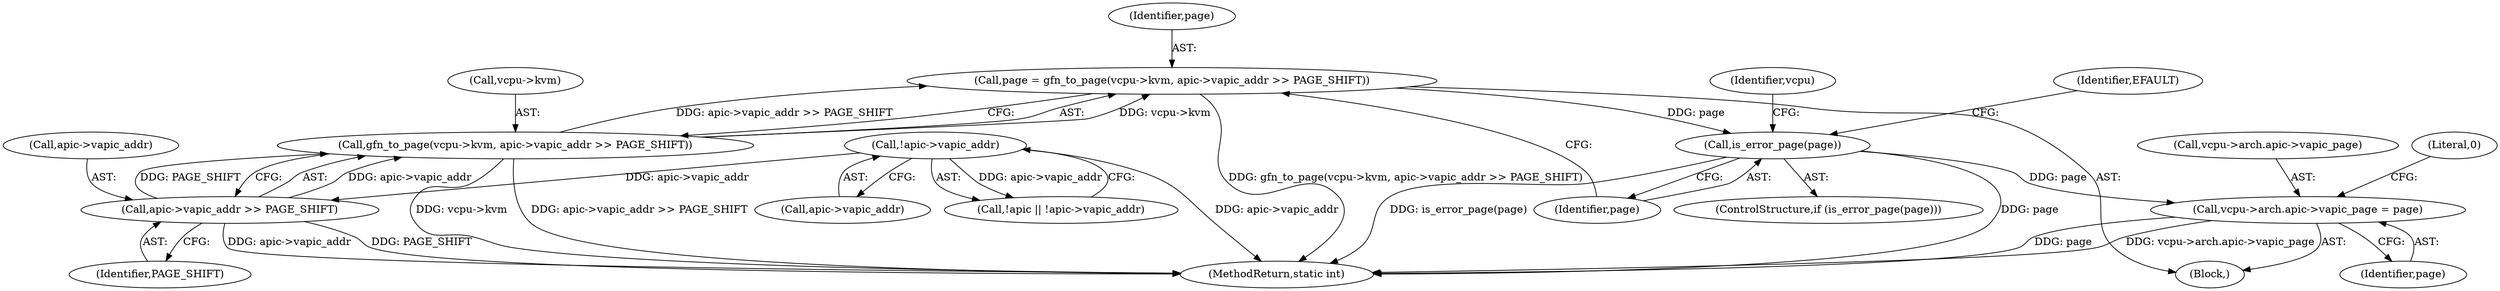 digraph "1_linux_fda4e2e85589191b123d31cdc21fd33ee70f50fd_4@pointer" {
"1000139" [label="(Call,vcpu->arch.apic->vapic_page = page)"];
"1000134" [label="(Call,is_error_page(page))"];
"1000122" [label="(Call,page = gfn_to_page(vcpu->kvm, apic->vapic_addr >> PAGE_SHIFT))"];
"1000124" [label="(Call,gfn_to_page(vcpu->kvm, apic->vapic_addr >> PAGE_SHIFT))"];
"1000128" [label="(Call,apic->vapic_addr >> PAGE_SHIFT)"];
"1000116" [label="(Call,!apic->vapic_addr)"];
"1000128" [label="(Call,apic->vapic_addr >> PAGE_SHIFT)"];
"1000113" [label="(Call,!apic || !apic->vapic_addr)"];
"1000147" [label="(Identifier,page)"];
"1000116" [label="(Call,!apic->vapic_addr)"];
"1000124" [label="(Call,gfn_to_page(vcpu->kvm, apic->vapic_addr >> PAGE_SHIFT))"];
"1000123" [label="(Identifier,page)"];
"1000122" [label="(Call,page = gfn_to_page(vcpu->kvm, apic->vapic_addr >> PAGE_SHIFT))"];
"1000133" [label="(ControlStructure,if (is_error_page(page)))"];
"1000102" [label="(Block,)"];
"1000132" [label="(Identifier,PAGE_SHIFT)"];
"1000139" [label="(Call,vcpu->arch.apic->vapic_page = page)"];
"1000140" [label="(Call,vcpu->arch.apic->vapic_page)"];
"1000149" [label="(Literal,0)"];
"1000134" [label="(Call,is_error_page(page))"];
"1000117" [label="(Call,apic->vapic_addr)"];
"1000143" [label="(Identifier,vcpu)"];
"1000129" [label="(Call,apic->vapic_addr)"];
"1000150" [label="(MethodReturn,static int)"];
"1000135" [label="(Identifier,page)"];
"1000125" [label="(Call,vcpu->kvm)"];
"1000138" [label="(Identifier,EFAULT)"];
"1000139" -> "1000102"  [label="AST: "];
"1000139" -> "1000147"  [label="CFG: "];
"1000140" -> "1000139"  [label="AST: "];
"1000147" -> "1000139"  [label="AST: "];
"1000149" -> "1000139"  [label="CFG: "];
"1000139" -> "1000150"  [label="DDG: vcpu->arch.apic->vapic_page"];
"1000139" -> "1000150"  [label="DDG: page"];
"1000134" -> "1000139"  [label="DDG: page"];
"1000134" -> "1000133"  [label="AST: "];
"1000134" -> "1000135"  [label="CFG: "];
"1000135" -> "1000134"  [label="AST: "];
"1000138" -> "1000134"  [label="CFG: "];
"1000143" -> "1000134"  [label="CFG: "];
"1000134" -> "1000150"  [label="DDG: is_error_page(page)"];
"1000134" -> "1000150"  [label="DDG: page"];
"1000122" -> "1000134"  [label="DDG: page"];
"1000122" -> "1000102"  [label="AST: "];
"1000122" -> "1000124"  [label="CFG: "];
"1000123" -> "1000122"  [label="AST: "];
"1000124" -> "1000122"  [label="AST: "];
"1000135" -> "1000122"  [label="CFG: "];
"1000122" -> "1000150"  [label="DDG: gfn_to_page(vcpu->kvm, apic->vapic_addr >> PAGE_SHIFT)"];
"1000124" -> "1000122"  [label="DDG: vcpu->kvm"];
"1000124" -> "1000122"  [label="DDG: apic->vapic_addr >> PAGE_SHIFT"];
"1000124" -> "1000128"  [label="CFG: "];
"1000125" -> "1000124"  [label="AST: "];
"1000128" -> "1000124"  [label="AST: "];
"1000124" -> "1000150"  [label="DDG: vcpu->kvm"];
"1000124" -> "1000150"  [label="DDG: apic->vapic_addr >> PAGE_SHIFT"];
"1000128" -> "1000124"  [label="DDG: apic->vapic_addr"];
"1000128" -> "1000124"  [label="DDG: PAGE_SHIFT"];
"1000128" -> "1000132"  [label="CFG: "];
"1000129" -> "1000128"  [label="AST: "];
"1000132" -> "1000128"  [label="AST: "];
"1000128" -> "1000150"  [label="DDG: PAGE_SHIFT"];
"1000128" -> "1000150"  [label="DDG: apic->vapic_addr"];
"1000116" -> "1000128"  [label="DDG: apic->vapic_addr"];
"1000116" -> "1000113"  [label="AST: "];
"1000116" -> "1000117"  [label="CFG: "];
"1000117" -> "1000116"  [label="AST: "];
"1000113" -> "1000116"  [label="CFG: "];
"1000116" -> "1000150"  [label="DDG: apic->vapic_addr"];
"1000116" -> "1000113"  [label="DDG: apic->vapic_addr"];
}
